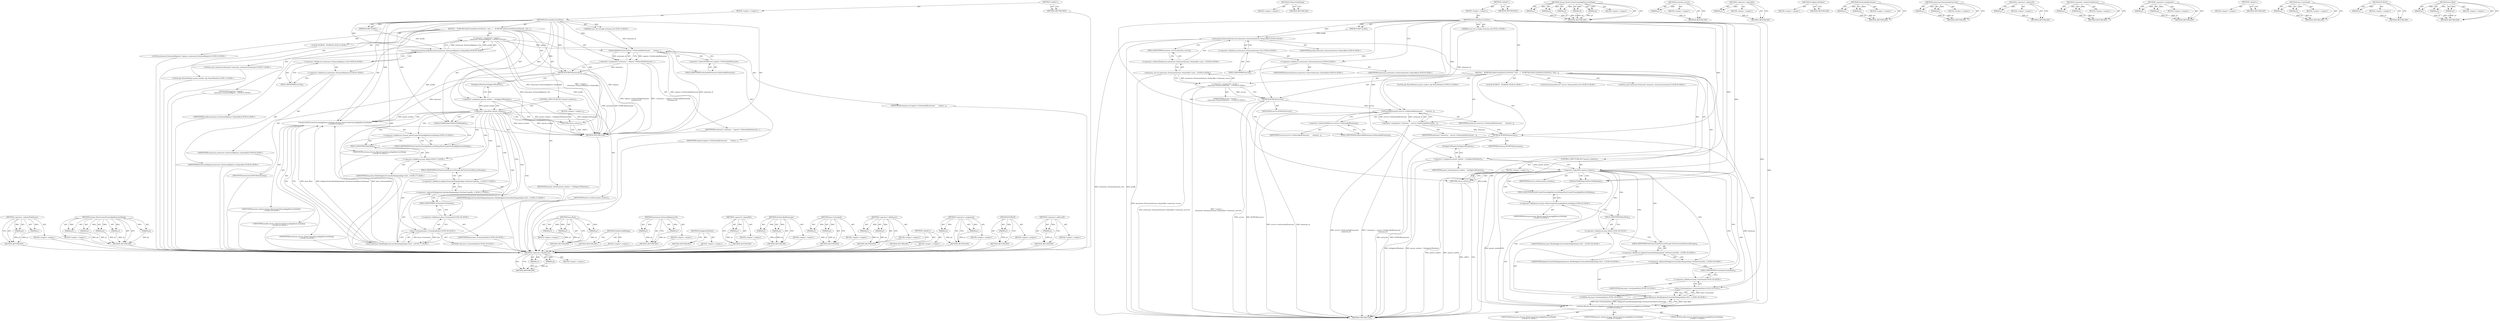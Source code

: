 digraph "&lt;operator&gt;.addressOf" {
vulnerable_118 [label=<(METHOD,&lt;operator&gt;.fieldAccess)>];
vulnerable_119 [label=<(PARAM,p1)>];
vulnerable_120 [label=<(PARAM,p2)>];
vulnerable_121 [label=<(BLOCK,&lt;empty&gt;,&lt;empty&gt;)>];
vulnerable_122 [label=<(METHOD_RETURN,ANY)>];
vulnerable_139 [label=<(METHOD,OnShowChildDialog)>];
vulnerable_140 [label=<(BLOCK,&lt;empty&gt;,&lt;empty&gt;)>];
vulnerable_141 [label=<(METHOD_RETURN,ANY)>];
vulnerable_6 [label=<(METHOD,&lt;global&gt;)<SUB>1</SUB>>];
vulnerable_7 [label=<(BLOCK,&lt;empty&gt;,&lt;empty&gt;)<SUB>1</SUB>>];
vulnerable_8 [label=<(METHOD,DoCreateShortcutsFlow)<SUB>1</SUB>>];
vulnerable_9 [label=<(PARAM,Profile* profile)<SUB>2</SUB>>];
vulnerable_10 [label="<(PARAM,const std::string&amp; extension_id)<SUB>3</SUB>>"];
vulnerable_11 [label=<(BLOCK,{
   DCHECK(CanDoCreateShortcutsFlow());
  Exte...,{
   DCHECK(CanDoCreateShortcutsFlow());
  Exte...)<SUB>3</SUB>>];
vulnerable_12 [label="<(LOCAL,DCHECK : DCHECK)<SUB>4</SUB>>"];
vulnerable_13 [label="<(LOCAL,ExtensionService* service: ExtensionService*)<SUB>5</SUB>>"];
vulnerable_14 [label="<(&lt;operator&gt;.assignment,* service =
      extensions::ExtensionSystem::...)<SUB>5</SUB>>"];
vulnerable_15 [label="<(IDENTIFIER,service,* service =
      extensions::ExtensionSystem::...)<SUB>5</SUB>>"];
vulnerable_16 [label="<(extension_service,extensions::ExtensionSystem::Get(profile)-&gt;exte...)<SUB>6</SUB>>"];
vulnerable_17 [label="<(&lt;operator&gt;.indirectFieldAccess,extensions::ExtensionSystem::Get(profile)-&gt;exte...)<SUB>6</SUB>>"];
vulnerable_18 [label="<(extensions.ExtensionSystem.Get,extensions::ExtensionSystem::Get(profile))<SUB>6</SUB>>"];
vulnerable_19 [label="<(&lt;operator&gt;.fieldAccess,extensions::ExtensionSystem::Get)<SUB>6</SUB>>"];
vulnerable_20 [label="<(&lt;operator&gt;.fieldAccess,extensions::ExtensionSystem)<SUB>6</SUB>>"];
vulnerable_21 [label="<(IDENTIFIER,extensions,extensions::ExtensionSystem::Get(profile))<SUB>6</SUB>>"];
vulnerable_22 [label="<(IDENTIFIER,ExtensionSystem,extensions::ExtensionSystem::Get(profile))<SUB>6</SUB>>"];
vulnerable_23 [label=<(FIELD_IDENTIFIER,Get,Get)<SUB>6</SUB>>];
vulnerable_24 [label="<(IDENTIFIER,profile,extensions::ExtensionSystem::Get(profile))<SUB>6</SUB>>"];
vulnerable_25 [label=<(FIELD_IDENTIFIER,extension_service,extension_service)<SUB>6</SUB>>];
vulnerable_26 [label=<(DCHECK,DCHECK(service))<SUB>7</SUB>>];
vulnerable_27 [label=<(IDENTIFIER,service,DCHECK(service))<SUB>7</SUB>>];
vulnerable_28 [label="<(LOCAL,const extensions.Extension* extension: extensions.Extension*)<SUB>8</SUB>>"];
vulnerable_29 [label=<(&lt;operator&gt;.assignment,* extension = service-&gt;GetInstalledExtension(
 ...)<SUB>8</SUB>>];
vulnerable_30 [label=<(IDENTIFIER,extension,* extension = service-&gt;GetInstalledExtension(
 ...)<SUB>8</SUB>>];
vulnerable_31 [label=<(GetInstalledExtension,service-&gt;GetInstalledExtension(
       extensio...)<SUB>8</SUB>>];
vulnerable_32 [label=<(&lt;operator&gt;.indirectFieldAccess,service-&gt;GetInstalledExtension)<SUB>8</SUB>>];
vulnerable_33 [label=<(IDENTIFIER,service,service-&gt;GetInstalledExtension(
       extensio...)<SUB>8</SUB>>];
vulnerable_34 [label=<(FIELD_IDENTIFIER,GetInstalledExtension,GetInstalledExtension)<SUB>8</SUB>>];
vulnerable_35 [label=<(IDENTIFIER,extension_id,service-&gt;GetInstalledExtension(
       extensio...)<SUB>9</SUB>>];
vulnerable_36 [label=<(DCHECK,DCHECK(extension))<SUB>10</SUB>>];
vulnerable_37 [label=<(IDENTIFIER,extension,DCHECK(extension))<SUB>10</SUB>>];
vulnerable_38 [label="<(LOCAL,gfx.NativeWindow parent_window: gfx.NativeWindow)<SUB>12</SUB>>"];
vulnerable_39 [label=<(&lt;operator&gt;.assignment,parent_window = GetAppListWindow())<SUB>12</SUB>>];
vulnerable_40 [label=<(IDENTIFIER,parent_window,parent_window = GetAppListWindow())<SUB>12</SUB>>];
vulnerable_41 [label=<(GetAppListWindow,GetAppListWindow())<SUB>12</SUB>>];
vulnerable_42 [label=<(CONTROL_STRUCTURE,IF,if (!parent_window))<SUB>13</SUB>>];
vulnerable_43 [label=<(&lt;operator&gt;.logicalNot,!parent_window)<SUB>13</SUB>>];
vulnerable_44 [label=<(IDENTIFIER,parent_window,!parent_window)<SUB>13</SUB>>];
vulnerable_45 [label=<(BLOCK,&lt;empty&gt;,&lt;empty&gt;)<SUB>14</SUB>>];
vulnerable_46 [label=<(RETURN,return;,return;)<SUB>14</SUB>>];
vulnerable_47 [label=<(OnShowChildDialog,OnShowChildDialog())<SUB>15</SUB>>];
vulnerable_48 [label="<(chrome.ShowCreateChromeAppShortcutsDialog,chrome::ShowCreateChromeAppShortcutsDialog(
   ...)<SUB>16</SUB>>"];
vulnerable_49 [label="<(&lt;operator&gt;.fieldAccess,chrome::ShowCreateChromeAppShortcutsDialog)<SUB>16</SUB>>"];
vulnerable_50 [label="<(IDENTIFIER,chrome,chrome::ShowCreateChromeAppShortcutsDialog(
   ...)<SUB>16</SUB>>"];
vulnerable_51 [label=<(FIELD_IDENTIFIER,ShowCreateChromeAppShortcutsDialog,ShowCreateChromeAppShortcutsDialog)<SUB>16</SUB>>];
vulnerable_52 [label="<(IDENTIFIER,parent_window,chrome::ShowCreateChromeAppShortcutsDialog(
   ...)<SUB>17</SUB>>"];
vulnerable_53 [label="<(IDENTIFIER,profile,chrome::ShowCreateChromeAppShortcutsDialog(
   ...)<SUB>17</SUB>>"];
vulnerable_54 [label="<(IDENTIFIER,extension,chrome::ShowCreateChromeAppShortcutsDialog(
   ...)<SUB>17</SUB>>"];
vulnerable_55 [label="<(base.Bind,base::Bind(&amp;AppListControllerDelegateImpl::OnCl...)<SUB>18</SUB>>"];
vulnerable_56 [label="<(&lt;operator&gt;.fieldAccess,base::Bind)<SUB>18</SUB>>"];
vulnerable_57 [label="<(IDENTIFIER,base,base::Bind(&amp;AppListControllerDelegateImpl::OnCl...)<SUB>18</SUB>>"];
vulnerable_58 [label=<(FIELD_IDENTIFIER,Bind,Bind)<SUB>18</SUB>>];
vulnerable_59 [label="<(&lt;operator&gt;.addressOf,&amp;AppListControllerDelegateImpl::OnCloseCreateSh...)<SUB>18</SUB>>"];
vulnerable_60 [label="<(&lt;operator&gt;.fieldAccess,AppListControllerDelegateImpl::OnCloseCreateSho...)<SUB>18</SUB>>"];
vulnerable_61 [label="<(IDENTIFIER,AppListControllerDelegateImpl,base::Bind(&amp;AppListControllerDelegateImpl::OnCl...)<SUB>18</SUB>>"];
vulnerable_62 [label=<(FIELD_IDENTIFIER,OnCloseCreateShortcutsPrompt,OnCloseCreateShortcutsPrompt)<SUB>18</SUB>>];
vulnerable_63 [label="<(base.Unretained,base::Unretained(this))<SUB>19</SUB>>"];
vulnerable_64 [label="<(&lt;operator&gt;.fieldAccess,base::Unretained)<SUB>19</SUB>>"];
vulnerable_65 [label="<(IDENTIFIER,base,base::Unretained(this))<SUB>19</SUB>>"];
vulnerable_66 [label=<(FIELD_IDENTIFIER,Unretained,Unretained)<SUB>19</SUB>>];
vulnerable_67 [label="<(LITERAL,this,base::Unretained(this))<SUB>19</SUB>>"];
vulnerable_68 [label=<(METHOD_RETURN,void)<SUB>1</SUB>>];
vulnerable_70 [label=<(METHOD_RETURN,ANY)<SUB>1</SUB>>];
vulnerable_142 [label=<(METHOD,chrome.ShowCreateChromeAppShortcutsDialog)>];
vulnerable_143 [label=<(PARAM,p1)>];
vulnerable_144 [label=<(PARAM,p2)>];
vulnerable_145 [label=<(PARAM,p3)>];
vulnerable_146 [label=<(PARAM,p4)>];
vulnerable_147 [label=<(PARAM,p5)>];
vulnerable_148 [label=<(BLOCK,&lt;empty&gt;,&lt;empty&gt;)>];
vulnerable_149 [label=<(METHOD_RETURN,ANY)>];
vulnerable_104 [label=<(METHOD,extension_service)>];
vulnerable_105 [label=<(PARAM,p1)>];
vulnerable_106 [label=<(BLOCK,&lt;empty&gt;,&lt;empty&gt;)>];
vulnerable_107 [label=<(METHOD_RETURN,ANY)>];
vulnerable_135 [label=<(METHOD,&lt;operator&gt;.logicalNot)>];
vulnerable_136 [label=<(PARAM,p1)>];
vulnerable_137 [label=<(BLOCK,&lt;empty&gt;,&lt;empty&gt;)>];
vulnerable_138 [label=<(METHOD_RETURN,ANY)>];
vulnerable_132 [label=<(METHOD,GetAppListWindow)>];
vulnerable_133 [label=<(BLOCK,&lt;empty&gt;,&lt;empty&gt;)>];
vulnerable_134 [label=<(METHOD_RETURN,ANY)>];
vulnerable_127 [label=<(METHOD,GetInstalledExtension)>];
vulnerable_128 [label=<(PARAM,p1)>];
vulnerable_129 [label=<(PARAM,p2)>];
vulnerable_130 [label=<(BLOCK,&lt;empty&gt;,&lt;empty&gt;)>];
vulnerable_131 [label=<(METHOD_RETURN,ANY)>];
vulnerable_113 [label=<(METHOD,extensions.ExtensionSystem.Get)>];
vulnerable_114 [label=<(PARAM,p1)>];
vulnerable_115 [label=<(PARAM,p2)>];
vulnerable_116 [label=<(BLOCK,&lt;empty&gt;,&lt;empty&gt;)>];
vulnerable_117 [label=<(METHOD_RETURN,ANY)>];
vulnerable_156 [label=<(METHOD,&lt;operator&gt;.addressOf)>];
vulnerable_157 [label=<(PARAM,p1)>];
vulnerable_158 [label=<(BLOCK,&lt;empty&gt;,&lt;empty&gt;)>];
vulnerable_159 [label=<(METHOD_RETURN,ANY)>];
vulnerable_108 [label=<(METHOD,&lt;operator&gt;.indirectFieldAccess)>];
vulnerable_109 [label=<(PARAM,p1)>];
vulnerable_110 [label=<(PARAM,p2)>];
vulnerable_111 [label=<(BLOCK,&lt;empty&gt;,&lt;empty&gt;)>];
vulnerable_112 [label=<(METHOD_RETURN,ANY)>];
vulnerable_99 [label=<(METHOD,&lt;operator&gt;.assignment)>];
vulnerable_100 [label=<(PARAM,p1)>];
vulnerable_101 [label=<(PARAM,p2)>];
vulnerable_102 [label=<(BLOCK,&lt;empty&gt;,&lt;empty&gt;)>];
vulnerable_103 [label=<(METHOD_RETURN,ANY)>];
vulnerable_93 [label=<(METHOD,&lt;global&gt;)<SUB>1</SUB>>];
vulnerable_94 [label=<(BLOCK,&lt;empty&gt;,&lt;empty&gt;)>];
vulnerable_95 [label=<(METHOD_RETURN,ANY)>];
vulnerable_160 [label=<(METHOD,base.Unretained)>];
vulnerable_161 [label=<(PARAM,p1)>];
vulnerable_162 [label=<(PARAM,p2)>];
vulnerable_163 [label=<(BLOCK,&lt;empty&gt;,&lt;empty&gt;)>];
vulnerable_164 [label=<(METHOD_RETURN,ANY)>];
vulnerable_123 [label=<(METHOD,DCHECK)>];
vulnerable_124 [label=<(PARAM,p1)>];
vulnerable_125 [label=<(BLOCK,&lt;empty&gt;,&lt;empty&gt;)>];
vulnerable_126 [label=<(METHOD_RETURN,ANY)>];
vulnerable_150 [label=<(METHOD,base.Bind)>];
vulnerable_151 [label=<(PARAM,p1)>];
vulnerable_152 [label=<(PARAM,p2)>];
vulnerable_153 [label=<(PARAM,p3)>];
vulnerable_154 [label=<(BLOCK,&lt;empty&gt;,&lt;empty&gt;)>];
vulnerable_155 [label=<(METHOD_RETURN,ANY)>];
fixed_114 [label=<(METHOD,&lt;operator&gt;.indirectFieldAccess)>];
fixed_115 [label=<(PARAM,p1)>];
fixed_116 [label=<(PARAM,p2)>];
fixed_117 [label=<(BLOCK,&lt;empty&gt;,&lt;empty&gt;)>];
fixed_118 [label=<(METHOD_RETURN,ANY)>];
fixed_133 [label=<(METHOD,chrome.ShowCreateChromeAppShortcutsDialog)>];
fixed_134 [label=<(PARAM,p1)>];
fixed_135 [label=<(PARAM,p2)>];
fixed_136 [label=<(PARAM,p3)>];
fixed_137 [label=<(PARAM,p4)>];
fixed_138 [label=<(PARAM,p5)>];
fixed_139 [label=<(BLOCK,&lt;empty&gt;,&lt;empty&gt;)>];
fixed_140 [label=<(METHOD_RETURN,ANY)>];
fixed_6 [label=<(METHOD,&lt;global&gt;)<SUB>1</SUB>>];
fixed_7 [label=<(BLOCK,&lt;empty&gt;,&lt;empty&gt;)<SUB>1</SUB>>];
fixed_8 [label=<(METHOD,DoCreateShortcutsFlow)<SUB>1</SUB>>];
fixed_9 [label=<(PARAM,Profile* profile)<SUB>2</SUB>>];
fixed_10 [label="<(PARAM,const std::string&amp; extension_id)<SUB>3</SUB>>"];
fixed_11 [label=<(BLOCK,{
   DCHECK(CanDoCreateShortcutsFlow());
  exte...,{
   DCHECK(CanDoCreateShortcutsFlow());
  exte...)<SUB>3</SUB>>];
fixed_12 [label="<(LOCAL,DCHECK : DCHECK)<SUB>4</SUB>>"];
fixed_13 [label="<(LOCAL,extensions.ExtensionRegistry* registry: extensions.ExtensionRegistry*)<SUB>5</SUB>>"];
fixed_14 [label="<(&lt;operator&gt;.assignment,* registry =
      extensions::ExtensionRegistr...)<SUB>5</SUB>>"];
fixed_15 [label="<(IDENTIFIER,registry,* registry =
      extensions::ExtensionRegistr...)<SUB>5</SUB>>"];
fixed_16 [label="<(extensions.ExtensionRegistry.Get,extensions::ExtensionRegistry::Get(profile))<SUB>6</SUB>>"];
fixed_17 [label="<(&lt;operator&gt;.fieldAccess,extensions::ExtensionRegistry::Get)<SUB>6</SUB>>"];
fixed_18 [label="<(&lt;operator&gt;.fieldAccess,extensions::ExtensionRegistry)<SUB>6</SUB>>"];
fixed_19 [label="<(IDENTIFIER,extensions,extensions::ExtensionRegistry::Get(profile))<SUB>6</SUB>>"];
fixed_20 [label="<(IDENTIFIER,ExtensionRegistry,extensions::ExtensionRegistry::Get(profile))<SUB>6</SUB>>"];
fixed_21 [label=<(FIELD_IDENTIFIER,Get,Get)<SUB>6</SUB>>];
fixed_22 [label="<(IDENTIFIER,profile,extensions::ExtensionRegistry::Get(profile))<SUB>6</SUB>>"];
fixed_23 [label="<(LOCAL,const extensions.Extension* extension: extensions.Extension*)<SUB>7</SUB>>"];
fixed_24 [label=<(&lt;operator&gt;.assignment,* extension = registry-&gt;GetInstalledExtension(
...)<SUB>7</SUB>>];
fixed_25 [label=<(IDENTIFIER,extension,* extension = registry-&gt;GetInstalledExtension(
...)<SUB>7</SUB>>];
fixed_26 [label=<(GetInstalledExtension,registry-&gt;GetInstalledExtension(
       extensi...)<SUB>7</SUB>>];
fixed_27 [label=<(&lt;operator&gt;.indirectFieldAccess,registry-&gt;GetInstalledExtension)<SUB>7</SUB>>];
fixed_28 [label=<(IDENTIFIER,registry,registry-&gt;GetInstalledExtension(
       extensi...)<SUB>7</SUB>>];
fixed_29 [label=<(FIELD_IDENTIFIER,GetInstalledExtension,GetInstalledExtension)<SUB>7</SUB>>];
fixed_30 [label=<(IDENTIFIER,extension_id,registry-&gt;GetInstalledExtension(
       extensi...)<SUB>8</SUB>>];
fixed_31 [label=<(DCHECK,DCHECK(extension))<SUB>9</SUB>>];
fixed_32 [label=<(IDENTIFIER,extension,DCHECK(extension))<SUB>9</SUB>>];
fixed_33 [label="<(LOCAL,gfx.NativeWindow parent_window: gfx.NativeWindow)<SUB>11</SUB>>"];
fixed_34 [label=<(&lt;operator&gt;.assignment,parent_window = GetAppListWindow())<SUB>11</SUB>>];
fixed_35 [label=<(IDENTIFIER,parent_window,parent_window = GetAppListWindow())<SUB>11</SUB>>];
fixed_36 [label=<(GetAppListWindow,GetAppListWindow())<SUB>11</SUB>>];
fixed_37 [label=<(CONTROL_STRUCTURE,IF,if (!parent_window))<SUB>12</SUB>>];
fixed_38 [label=<(&lt;operator&gt;.logicalNot,!parent_window)<SUB>12</SUB>>];
fixed_39 [label=<(IDENTIFIER,parent_window,!parent_window)<SUB>12</SUB>>];
fixed_40 [label=<(BLOCK,&lt;empty&gt;,&lt;empty&gt;)<SUB>13</SUB>>];
fixed_41 [label=<(RETURN,return;,return;)<SUB>13</SUB>>];
fixed_42 [label=<(OnShowChildDialog,OnShowChildDialog())<SUB>14</SUB>>];
fixed_43 [label="<(chrome.ShowCreateChromeAppShortcutsDialog,chrome::ShowCreateChromeAppShortcutsDialog(
   ...)<SUB>15</SUB>>"];
fixed_44 [label="<(&lt;operator&gt;.fieldAccess,chrome::ShowCreateChromeAppShortcutsDialog)<SUB>15</SUB>>"];
fixed_45 [label="<(IDENTIFIER,chrome,chrome::ShowCreateChromeAppShortcutsDialog(
   ...)<SUB>15</SUB>>"];
fixed_46 [label=<(FIELD_IDENTIFIER,ShowCreateChromeAppShortcutsDialog,ShowCreateChromeAppShortcutsDialog)<SUB>15</SUB>>];
fixed_47 [label="<(IDENTIFIER,parent_window,chrome::ShowCreateChromeAppShortcutsDialog(
   ...)<SUB>16</SUB>>"];
fixed_48 [label="<(IDENTIFIER,profile,chrome::ShowCreateChromeAppShortcutsDialog(
   ...)<SUB>16</SUB>>"];
fixed_49 [label="<(IDENTIFIER,extension,chrome::ShowCreateChromeAppShortcutsDialog(
   ...)<SUB>16</SUB>>"];
fixed_50 [label="<(base.Bind,base::Bind(&amp;AppListControllerDelegateImpl::OnCl...)<SUB>17</SUB>>"];
fixed_51 [label="<(&lt;operator&gt;.fieldAccess,base::Bind)<SUB>17</SUB>>"];
fixed_52 [label="<(IDENTIFIER,base,base::Bind(&amp;AppListControllerDelegateImpl::OnCl...)<SUB>17</SUB>>"];
fixed_53 [label=<(FIELD_IDENTIFIER,Bind,Bind)<SUB>17</SUB>>];
fixed_54 [label="<(&lt;operator&gt;.addressOf,&amp;AppListControllerDelegateImpl::OnCloseCreateSh...)<SUB>17</SUB>>"];
fixed_55 [label="<(&lt;operator&gt;.fieldAccess,AppListControllerDelegateImpl::OnCloseCreateSho...)<SUB>17</SUB>>"];
fixed_56 [label="<(IDENTIFIER,AppListControllerDelegateImpl,base::Bind(&amp;AppListControllerDelegateImpl::OnCl...)<SUB>17</SUB>>"];
fixed_57 [label=<(FIELD_IDENTIFIER,OnCloseCreateShortcutsPrompt,OnCloseCreateShortcutsPrompt)<SUB>17</SUB>>];
fixed_58 [label="<(base.Unretained,base::Unretained(this))<SUB>18</SUB>>"];
fixed_59 [label="<(&lt;operator&gt;.fieldAccess,base::Unretained)<SUB>18</SUB>>"];
fixed_60 [label="<(IDENTIFIER,base,base::Unretained(this))<SUB>18</SUB>>"];
fixed_61 [label=<(FIELD_IDENTIFIER,Unretained,Unretained)<SUB>18</SUB>>];
fixed_62 [label="<(LITERAL,this,base::Unretained(this))<SUB>18</SUB>>"];
fixed_63 [label=<(METHOD_RETURN,void)<SUB>1</SUB>>];
fixed_65 [label=<(METHOD_RETURN,ANY)<SUB>1</SUB>>];
fixed_141 [label=<(METHOD,base.Bind)>];
fixed_142 [label=<(PARAM,p1)>];
fixed_143 [label=<(PARAM,p2)>];
fixed_144 [label=<(PARAM,p3)>];
fixed_145 [label=<(BLOCK,&lt;empty&gt;,&lt;empty&gt;)>];
fixed_146 [label=<(METHOD_RETURN,ANY)>];
fixed_99 [label=<(METHOD,extensions.ExtensionRegistry.Get)>];
fixed_100 [label=<(PARAM,p1)>];
fixed_101 [label=<(PARAM,p2)>];
fixed_102 [label=<(BLOCK,&lt;empty&gt;,&lt;empty&gt;)>];
fixed_103 [label=<(METHOD_RETURN,ANY)>];
fixed_130 [label=<(METHOD,OnShowChildDialog)>];
fixed_131 [label=<(BLOCK,&lt;empty&gt;,&lt;empty&gt;)>];
fixed_132 [label=<(METHOD_RETURN,ANY)>];
fixed_126 [label=<(METHOD,&lt;operator&gt;.logicalNot)>];
fixed_127 [label=<(PARAM,p1)>];
fixed_128 [label=<(BLOCK,&lt;empty&gt;,&lt;empty&gt;)>];
fixed_129 [label=<(METHOD_RETURN,ANY)>];
fixed_123 [label=<(METHOD,GetAppListWindow)>];
fixed_124 [label=<(BLOCK,&lt;empty&gt;,&lt;empty&gt;)>];
fixed_125 [label=<(METHOD_RETURN,ANY)>];
fixed_109 [label=<(METHOD,GetInstalledExtension)>];
fixed_110 [label=<(PARAM,p1)>];
fixed_111 [label=<(PARAM,p2)>];
fixed_112 [label=<(BLOCK,&lt;empty&gt;,&lt;empty&gt;)>];
fixed_113 [label=<(METHOD_RETURN,ANY)>];
fixed_151 [label=<(METHOD,base.Unretained)>];
fixed_152 [label=<(PARAM,p1)>];
fixed_153 [label=<(PARAM,p2)>];
fixed_154 [label=<(BLOCK,&lt;empty&gt;,&lt;empty&gt;)>];
fixed_155 [label=<(METHOD_RETURN,ANY)>];
fixed_104 [label=<(METHOD,&lt;operator&gt;.fieldAccess)>];
fixed_105 [label=<(PARAM,p1)>];
fixed_106 [label=<(PARAM,p2)>];
fixed_107 [label=<(BLOCK,&lt;empty&gt;,&lt;empty&gt;)>];
fixed_108 [label=<(METHOD_RETURN,ANY)>];
fixed_94 [label=<(METHOD,&lt;operator&gt;.assignment)>];
fixed_95 [label=<(PARAM,p1)>];
fixed_96 [label=<(PARAM,p2)>];
fixed_97 [label=<(BLOCK,&lt;empty&gt;,&lt;empty&gt;)>];
fixed_98 [label=<(METHOD_RETURN,ANY)>];
fixed_88 [label=<(METHOD,&lt;global&gt;)<SUB>1</SUB>>];
fixed_89 [label=<(BLOCK,&lt;empty&gt;,&lt;empty&gt;)>];
fixed_90 [label=<(METHOD_RETURN,ANY)>];
fixed_119 [label=<(METHOD,DCHECK)>];
fixed_120 [label=<(PARAM,p1)>];
fixed_121 [label=<(BLOCK,&lt;empty&gt;,&lt;empty&gt;)>];
fixed_122 [label=<(METHOD_RETURN,ANY)>];
fixed_147 [label=<(METHOD,&lt;operator&gt;.addressOf)>];
fixed_148 [label=<(PARAM,p1)>];
fixed_149 [label=<(BLOCK,&lt;empty&gt;,&lt;empty&gt;)>];
fixed_150 [label=<(METHOD_RETURN,ANY)>];
vulnerable_118 -> vulnerable_119  [key=0, label="AST: "];
vulnerable_118 -> vulnerable_119  [key=1, label="DDG: "];
vulnerable_118 -> vulnerable_121  [key=0, label="AST: "];
vulnerable_118 -> vulnerable_120  [key=0, label="AST: "];
vulnerable_118 -> vulnerable_120  [key=1, label="DDG: "];
vulnerable_118 -> vulnerable_122  [key=0, label="AST: "];
vulnerable_118 -> vulnerable_122  [key=1, label="CFG: "];
vulnerable_119 -> vulnerable_122  [key=0, label="DDG: p1"];
vulnerable_120 -> vulnerable_122  [key=0, label="DDG: p2"];
vulnerable_139 -> vulnerable_140  [key=0, label="AST: "];
vulnerable_139 -> vulnerable_141  [key=0, label="AST: "];
vulnerable_139 -> vulnerable_141  [key=1, label="CFG: "];
vulnerable_6 -> vulnerable_7  [key=0, label="AST: "];
vulnerable_6 -> vulnerable_70  [key=0, label="AST: "];
vulnerable_6 -> vulnerable_70  [key=1, label="CFG: "];
vulnerable_7 -> vulnerable_8  [key=0, label="AST: "];
vulnerable_8 -> vulnerable_9  [key=0, label="AST: "];
vulnerable_8 -> vulnerable_9  [key=1, label="DDG: "];
vulnerable_8 -> vulnerable_10  [key=0, label="AST: "];
vulnerable_8 -> vulnerable_10  [key=1, label="DDG: "];
vulnerable_8 -> vulnerable_11  [key=0, label="AST: "];
vulnerable_8 -> vulnerable_68  [key=0, label="AST: "];
vulnerable_8 -> vulnerable_20  [key=0, label="CFG: "];
vulnerable_8 -> vulnerable_39  [key=0, label="DDG: "];
vulnerable_8 -> vulnerable_47  [key=0, label="DDG: "];
vulnerable_8 -> vulnerable_26  [key=0, label="DDG: "];
vulnerable_8 -> vulnerable_36  [key=0, label="DDG: "];
vulnerable_8 -> vulnerable_48  [key=0, label="DDG: "];
vulnerable_8 -> vulnerable_31  [key=0, label="DDG: "];
vulnerable_8 -> vulnerable_43  [key=0, label="DDG: "];
vulnerable_8 -> vulnerable_46  [key=0, label="DDG: "];
vulnerable_8 -> vulnerable_63  [key=0, label="DDG: "];
vulnerable_8 -> vulnerable_18  [key=0, label="DDG: "];
vulnerable_9 -> vulnerable_18  [key=0, label="DDG: profile"];
vulnerable_10 -> vulnerable_31  [key=0, label="DDG: extension_id"];
vulnerable_11 -> vulnerable_12  [key=0, label="AST: "];
vulnerable_11 -> vulnerable_13  [key=0, label="AST: "];
vulnerable_11 -> vulnerable_14  [key=0, label="AST: "];
vulnerable_11 -> vulnerable_26  [key=0, label="AST: "];
vulnerable_11 -> vulnerable_28  [key=0, label="AST: "];
vulnerable_11 -> vulnerable_29  [key=0, label="AST: "];
vulnerable_11 -> vulnerable_36  [key=0, label="AST: "];
vulnerable_11 -> vulnerable_38  [key=0, label="AST: "];
vulnerable_11 -> vulnerable_39  [key=0, label="AST: "];
vulnerable_11 -> vulnerable_42  [key=0, label="AST: "];
vulnerable_11 -> vulnerable_47  [key=0, label="AST: "];
vulnerable_11 -> vulnerable_48  [key=0, label="AST: "];
vulnerable_14 -> vulnerable_15  [key=0, label="AST: "];
vulnerable_14 -> vulnerable_16  [key=0, label="AST: "];
vulnerable_14 -> vulnerable_26  [key=0, label="CFG: "];
vulnerable_14 -> vulnerable_26  [key=1, label="DDG: service"];
vulnerable_14 -> vulnerable_68  [key=0, label="DDG: extensions::ExtensionSystem::Get(profile)-&gt;extension_service()"];
vulnerable_14 -> vulnerable_68  [key=1, label="DDG: * service =
      extensions::ExtensionSystem::Get(profile)-&gt;extension_service()"];
vulnerable_16 -> vulnerable_17  [key=0, label="AST: "];
vulnerable_16 -> vulnerable_14  [key=0, label="CFG: "];
vulnerable_16 -> vulnerable_14  [key=1, label="DDG: extensions::ExtensionSystem::Get(profile)-&gt;extension_service"];
vulnerable_16 -> vulnerable_68  [key=0, label="DDG: extensions::ExtensionSystem::Get(profile)-&gt;extension_service"];
vulnerable_17 -> vulnerable_18  [key=0, label="AST: "];
vulnerable_17 -> vulnerable_25  [key=0, label="AST: "];
vulnerable_17 -> vulnerable_16  [key=0, label="CFG: "];
vulnerable_18 -> vulnerable_19  [key=0, label="AST: "];
vulnerable_18 -> vulnerable_24  [key=0, label="AST: "];
vulnerable_18 -> vulnerable_25  [key=0, label="CFG: "];
vulnerable_18 -> vulnerable_68  [key=0, label="DDG: extensions::ExtensionSystem::Get"];
vulnerable_18 -> vulnerable_68  [key=1, label="DDG: profile"];
vulnerable_18 -> vulnerable_48  [key=0, label="DDG: profile"];
vulnerable_19 -> vulnerable_20  [key=0, label="AST: "];
vulnerable_19 -> vulnerable_23  [key=0, label="AST: "];
vulnerable_19 -> vulnerable_18  [key=0, label="CFG: "];
vulnerable_20 -> vulnerable_21  [key=0, label="AST: "];
vulnerable_20 -> vulnerable_22  [key=0, label="AST: "];
vulnerable_20 -> vulnerable_23  [key=0, label="CFG: "];
vulnerable_23 -> vulnerable_19  [key=0, label="CFG: "];
vulnerable_25 -> vulnerable_17  [key=0, label="CFG: "];
vulnerable_26 -> vulnerable_27  [key=0, label="AST: "];
vulnerable_26 -> vulnerable_34  [key=0, label="CFG: "];
vulnerable_26 -> vulnerable_68  [key=0, label="DDG: service"];
vulnerable_26 -> vulnerable_68  [key=1, label="DDG: DCHECK(service)"];
vulnerable_26 -> vulnerable_31  [key=0, label="DDG: service"];
vulnerable_29 -> vulnerable_30  [key=0, label="AST: "];
vulnerable_29 -> vulnerable_31  [key=0, label="AST: "];
vulnerable_29 -> vulnerable_36  [key=0, label="CFG: "];
vulnerable_29 -> vulnerable_36  [key=1, label="DDG: extension"];
vulnerable_29 -> vulnerable_68  [key=0, label="DDG: service-&gt;GetInstalledExtension(
       extension_id)"];
vulnerable_29 -> vulnerable_68  [key=1, label="DDG: * extension = service-&gt;GetInstalledExtension(
       extension_id)"];
vulnerable_31 -> vulnerable_32  [key=0, label="AST: "];
vulnerable_31 -> vulnerable_35  [key=0, label="AST: "];
vulnerable_31 -> vulnerable_29  [key=0, label="CFG: "];
vulnerable_31 -> vulnerable_29  [key=1, label="DDG: service-&gt;GetInstalledExtension"];
vulnerable_31 -> vulnerable_29  [key=2, label="DDG: extension_id"];
vulnerable_31 -> vulnerable_68  [key=0, label="DDG: service-&gt;GetInstalledExtension"];
vulnerable_31 -> vulnerable_68  [key=1, label="DDG: extension_id"];
vulnerable_32 -> vulnerable_33  [key=0, label="AST: "];
vulnerable_32 -> vulnerable_34  [key=0, label="AST: "];
vulnerable_32 -> vulnerable_31  [key=0, label="CFG: "];
vulnerable_34 -> vulnerable_32  [key=0, label="CFG: "];
vulnerable_36 -> vulnerable_37  [key=0, label="AST: "];
vulnerable_36 -> vulnerable_41  [key=0, label="CFG: "];
vulnerable_36 -> vulnerable_68  [key=0, label="DDG: extension"];
vulnerable_36 -> vulnerable_68  [key=1, label="DDG: DCHECK(extension)"];
vulnerable_36 -> vulnerable_48  [key=0, label="DDG: extension"];
vulnerable_39 -> vulnerable_40  [key=0, label="AST: "];
vulnerable_39 -> vulnerable_41  [key=0, label="AST: "];
vulnerable_39 -> vulnerable_43  [key=0, label="CFG: "];
vulnerable_39 -> vulnerable_43  [key=1, label="DDG: parent_window"];
vulnerable_39 -> vulnerable_68  [key=0, label="DDG: GetAppListWindow()"];
vulnerable_39 -> vulnerable_68  [key=1, label="DDG: parent_window = GetAppListWindow()"];
vulnerable_41 -> vulnerable_39  [key=0, label="CFG: "];
vulnerable_42 -> vulnerable_43  [key=0, label="AST: "];
vulnerable_42 -> vulnerable_45  [key=0, label="AST: "];
vulnerable_43 -> vulnerable_44  [key=0, label="AST: "];
vulnerable_43 -> vulnerable_46  [key=0, label="CFG: "];
vulnerable_43 -> vulnerable_46  [key=1, label="CDG: "];
vulnerable_43 -> vulnerable_47  [key=0, label="CFG: "];
vulnerable_43 -> vulnerable_47  [key=1, label="CDG: "];
vulnerable_43 -> vulnerable_68  [key=0, label="DDG: parent_window"];
vulnerable_43 -> vulnerable_68  [key=1, label="DDG: !parent_window"];
vulnerable_43 -> vulnerable_48  [key=0, label="DDG: parent_window"];
vulnerable_43 -> vulnerable_48  [key=1, label="CDG: "];
vulnerable_43 -> vulnerable_58  [key=0, label="CDG: "];
vulnerable_43 -> vulnerable_49  [key=0, label="CDG: "];
vulnerable_43 -> vulnerable_60  [key=0, label="CDG: "];
vulnerable_43 -> vulnerable_64  [key=0, label="CDG: "];
vulnerable_43 -> vulnerable_59  [key=0, label="CDG: "];
vulnerable_43 -> vulnerable_51  [key=0, label="CDG: "];
vulnerable_43 -> vulnerable_66  [key=0, label="CDG: "];
vulnerable_43 -> vulnerable_55  [key=0, label="CDG: "];
vulnerable_43 -> vulnerable_56  [key=0, label="CDG: "];
vulnerable_43 -> vulnerable_62  [key=0, label="CDG: "];
vulnerable_43 -> vulnerable_63  [key=0, label="CDG: "];
vulnerable_45 -> vulnerable_46  [key=0, label="AST: "];
vulnerable_46 -> vulnerable_68  [key=0, label="CFG: "];
vulnerable_46 -> vulnerable_68  [key=1, label="DDG: &lt;RET&gt;"];
vulnerable_47 -> vulnerable_51  [key=0, label="CFG: "];
vulnerable_48 -> vulnerable_49  [key=0, label="AST: "];
vulnerable_48 -> vulnerable_52  [key=0, label="AST: "];
vulnerable_48 -> vulnerable_53  [key=0, label="AST: "];
vulnerable_48 -> vulnerable_54  [key=0, label="AST: "];
vulnerable_48 -> vulnerable_55  [key=0, label="AST: "];
vulnerable_48 -> vulnerable_68  [key=0, label="CFG: "];
vulnerable_49 -> vulnerable_50  [key=0, label="AST: "];
vulnerable_49 -> vulnerable_51  [key=0, label="AST: "];
vulnerable_49 -> vulnerable_58  [key=0, label="CFG: "];
vulnerable_51 -> vulnerable_49  [key=0, label="CFG: "];
vulnerable_55 -> vulnerable_56  [key=0, label="AST: "];
vulnerable_55 -> vulnerable_59  [key=0, label="AST: "];
vulnerable_55 -> vulnerable_63  [key=0, label="AST: "];
vulnerable_55 -> vulnerable_48  [key=0, label="CFG: "];
vulnerable_55 -> vulnerable_48  [key=1, label="DDG: base::Bind"];
vulnerable_55 -> vulnerable_48  [key=2, label="DDG: &amp;AppListControllerDelegateImpl::OnCloseCreateShortcutsPrompt"];
vulnerable_55 -> vulnerable_48  [key=3, label="DDG: base::Unretained(this)"];
vulnerable_56 -> vulnerable_57  [key=0, label="AST: "];
vulnerable_56 -> vulnerable_58  [key=0, label="AST: "];
vulnerable_56 -> vulnerable_62  [key=0, label="CFG: "];
vulnerable_58 -> vulnerable_56  [key=0, label="CFG: "];
vulnerable_59 -> vulnerable_60  [key=0, label="AST: "];
vulnerable_59 -> vulnerable_66  [key=0, label="CFG: "];
vulnerable_60 -> vulnerable_61  [key=0, label="AST: "];
vulnerable_60 -> vulnerable_62  [key=0, label="AST: "];
vulnerable_60 -> vulnerable_59  [key=0, label="CFG: "];
vulnerable_62 -> vulnerable_60  [key=0, label="CFG: "];
vulnerable_63 -> vulnerable_64  [key=0, label="AST: "];
vulnerable_63 -> vulnerable_67  [key=0, label="AST: "];
vulnerable_63 -> vulnerable_55  [key=0, label="CFG: "];
vulnerable_63 -> vulnerable_55  [key=1, label="DDG: base::Unretained"];
vulnerable_63 -> vulnerable_55  [key=2, label="DDG: this"];
vulnerable_64 -> vulnerable_65  [key=0, label="AST: "];
vulnerable_64 -> vulnerable_66  [key=0, label="AST: "];
vulnerable_64 -> vulnerable_63  [key=0, label="CFG: "];
vulnerable_66 -> vulnerable_64  [key=0, label="CFG: "];
vulnerable_142 -> vulnerable_143  [key=0, label="AST: "];
vulnerable_142 -> vulnerable_143  [key=1, label="DDG: "];
vulnerable_142 -> vulnerable_148  [key=0, label="AST: "];
vulnerable_142 -> vulnerable_144  [key=0, label="AST: "];
vulnerable_142 -> vulnerable_144  [key=1, label="DDG: "];
vulnerable_142 -> vulnerable_149  [key=0, label="AST: "];
vulnerable_142 -> vulnerable_149  [key=1, label="CFG: "];
vulnerable_142 -> vulnerable_145  [key=0, label="AST: "];
vulnerable_142 -> vulnerable_145  [key=1, label="DDG: "];
vulnerable_142 -> vulnerable_146  [key=0, label="AST: "];
vulnerable_142 -> vulnerable_146  [key=1, label="DDG: "];
vulnerable_142 -> vulnerable_147  [key=0, label="AST: "];
vulnerable_142 -> vulnerable_147  [key=1, label="DDG: "];
vulnerable_143 -> vulnerable_149  [key=0, label="DDG: p1"];
vulnerable_144 -> vulnerable_149  [key=0, label="DDG: p2"];
vulnerable_145 -> vulnerable_149  [key=0, label="DDG: p3"];
vulnerable_146 -> vulnerable_149  [key=0, label="DDG: p4"];
vulnerable_147 -> vulnerable_149  [key=0, label="DDG: p5"];
vulnerable_104 -> vulnerable_105  [key=0, label="AST: "];
vulnerable_104 -> vulnerable_105  [key=1, label="DDG: "];
vulnerable_104 -> vulnerable_106  [key=0, label="AST: "];
vulnerable_104 -> vulnerable_107  [key=0, label="AST: "];
vulnerable_104 -> vulnerable_107  [key=1, label="CFG: "];
vulnerable_105 -> vulnerable_107  [key=0, label="DDG: p1"];
vulnerable_135 -> vulnerable_136  [key=0, label="AST: "];
vulnerable_135 -> vulnerable_136  [key=1, label="DDG: "];
vulnerable_135 -> vulnerable_137  [key=0, label="AST: "];
vulnerable_135 -> vulnerable_138  [key=0, label="AST: "];
vulnerable_135 -> vulnerable_138  [key=1, label="CFG: "];
vulnerable_136 -> vulnerable_138  [key=0, label="DDG: p1"];
vulnerable_132 -> vulnerable_133  [key=0, label="AST: "];
vulnerable_132 -> vulnerable_134  [key=0, label="AST: "];
vulnerable_132 -> vulnerable_134  [key=1, label="CFG: "];
vulnerable_127 -> vulnerable_128  [key=0, label="AST: "];
vulnerable_127 -> vulnerable_128  [key=1, label="DDG: "];
vulnerable_127 -> vulnerable_130  [key=0, label="AST: "];
vulnerable_127 -> vulnerable_129  [key=0, label="AST: "];
vulnerable_127 -> vulnerable_129  [key=1, label="DDG: "];
vulnerable_127 -> vulnerable_131  [key=0, label="AST: "];
vulnerable_127 -> vulnerable_131  [key=1, label="CFG: "];
vulnerable_128 -> vulnerable_131  [key=0, label="DDG: p1"];
vulnerable_129 -> vulnerable_131  [key=0, label="DDG: p2"];
vulnerable_113 -> vulnerable_114  [key=0, label="AST: "];
vulnerable_113 -> vulnerable_114  [key=1, label="DDG: "];
vulnerable_113 -> vulnerable_116  [key=0, label="AST: "];
vulnerable_113 -> vulnerable_115  [key=0, label="AST: "];
vulnerable_113 -> vulnerable_115  [key=1, label="DDG: "];
vulnerable_113 -> vulnerable_117  [key=0, label="AST: "];
vulnerable_113 -> vulnerable_117  [key=1, label="CFG: "];
vulnerable_114 -> vulnerable_117  [key=0, label="DDG: p1"];
vulnerable_115 -> vulnerable_117  [key=0, label="DDG: p2"];
vulnerable_156 -> vulnerable_157  [key=0, label="AST: "];
vulnerable_156 -> vulnerable_157  [key=1, label="DDG: "];
vulnerable_156 -> vulnerable_158  [key=0, label="AST: "];
vulnerable_156 -> vulnerable_159  [key=0, label="AST: "];
vulnerable_156 -> vulnerable_159  [key=1, label="CFG: "];
vulnerable_157 -> vulnerable_159  [key=0, label="DDG: p1"];
vulnerable_108 -> vulnerable_109  [key=0, label="AST: "];
vulnerable_108 -> vulnerable_109  [key=1, label="DDG: "];
vulnerable_108 -> vulnerable_111  [key=0, label="AST: "];
vulnerable_108 -> vulnerable_110  [key=0, label="AST: "];
vulnerable_108 -> vulnerable_110  [key=1, label="DDG: "];
vulnerable_108 -> vulnerable_112  [key=0, label="AST: "];
vulnerable_108 -> vulnerable_112  [key=1, label="CFG: "];
vulnerable_109 -> vulnerable_112  [key=0, label="DDG: p1"];
vulnerable_110 -> vulnerable_112  [key=0, label="DDG: p2"];
vulnerable_99 -> vulnerable_100  [key=0, label="AST: "];
vulnerable_99 -> vulnerable_100  [key=1, label="DDG: "];
vulnerable_99 -> vulnerable_102  [key=0, label="AST: "];
vulnerable_99 -> vulnerable_101  [key=0, label="AST: "];
vulnerable_99 -> vulnerable_101  [key=1, label="DDG: "];
vulnerable_99 -> vulnerable_103  [key=0, label="AST: "];
vulnerable_99 -> vulnerable_103  [key=1, label="CFG: "];
vulnerable_100 -> vulnerable_103  [key=0, label="DDG: p1"];
vulnerable_101 -> vulnerable_103  [key=0, label="DDG: p2"];
vulnerable_93 -> vulnerable_94  [key=0, label="AST: "];
vulnerable_93 -> vulnerable_95  [key=0, label="AST: "];
vulnerable_93 -> vulnerable_95  [key=1, label="CFG: "];
vulnerable_160 -> vulnerable_161  [key=0, label="AST: "];
vulnerable_160 -> vulnerable_161  [key=1, label="DDG: "];
vulnerable_160 -> vulnerable_163  [key=0, label="AST: "];
vulnerable_160 -> vulnerable_162  [key=0, label="AST: "];
vulnerable_160 -> vulnerable_162  [key=1, label="DDG: "];
vulnerable_160 -> vulnerable_164  [key=0, label="AST: "];
vulnerable_160 -> vulnerable_164  [key=1, label="CFG: "];
vulnerable_161 -> vulnerable_164  [key=0, label="DDG: p1"];
vulnerable_162 -> vulnerable_164  [key=0, label="DDG: p2"];
vulnerable_123 -> vulnerable_124  [key=0, label="AST: "];
vulnerable_123 -> vulnerable_124  [key=1, label="DDG: "];
vulnerable_123 -> vulnerable_125  [key=0, label="AST: "];
vulnerable_123 -> vulnerable_126  [key=0, label="AST: "];
vulnerable_123 -> vulnerable_126  [key=1, label="CFG: "];
vulnerable_124 -> vulnerable_126  [key=0, label="DDG: p1"];
vulnerable_150 -> vulnerable_151  [key=0, label="AST: "];
vulnerable_150 -> vulnerable_151  [key=1, label="DDG: "];
vulnerable_150 -> vulnerable_154  [key=0, label="AST: "];
vulnerable_150 -> vulnerable_152  [key=0, label="AST: "];
vulnerable_150 -> vulnerable_152  [key=1, label="DDG: "];
vulnerable_150 -> vulnerable_155  [key=0, label="AST: "];
vulnerable_150 -> vulnerable_155  [key=1, label="CFG: "];
vulnerable_150 -> vulnerable_153  [key=0, label="AST: "];
vulnerable_150 -> vulnerable_153  [key=1, label="DDG: "];
vulnerable_151 -> vulnerable_155  [key=0, label="DDG: p1"];
vulnerable_152 -> vulnerable_155  [key=0, label="DDG: p2"];
vulnerable_153 -> vulnerable_155  [key=0, label="DDG: p3"];
fixed_114 -> fixed_115  [key=0, label="AST: "];
fixed_114 -> fixed_115  [key=1, label="DDG: "];
fixed_114 -> fixed_117  [key=0, label="AST: "];
fixed_114 -> fixed_116  [key=0, label="AST: "];
fixed_114 -> fixed_116  [key=1, label="DDG: "];
fixed_114 -> fixed_118  [key=0, label="AST: "];
fixed_114 -> fixed_118  [key=1, label="CFG: "];
fixed_115 -> fixed_118  [key=0, label="DDG: p1"];
fixed_116 -> fixed_118  [key=0, label="DDG: p2"];
fixed_117 -> vulnerable_118  [key=0];
fixed_118 -> vulnerable_118  [key=0];
fixed_133 -> fixed_134  [key=0, label="AST: "];
fixed_133 -> fixed_134  [key=1, label="DDG: "];
fixed_133 -> fixed_139  [key=0, label="AST: "];
fixed_133 -> fixed_135  [key=0, label="AST: "];
fixed_133 -> fixed_135  [key=1, label="DDG: "];
fixed_133 -> fixed_140  [key=0, label="AST: "];
fixed_133 -> fixed_140  [key=1, label="CFG: "];
fixed_133 -> fixed_136  [key=0, label="AST: "];
fixed_133 -> fixed_136  [key=1, label="DDG: "];
fixed_133 -> fixed_137  [key=0, label="AST: "];
fixed_133 -> fixed_137  [key=1, label="DDG: "];
fixed_133 -> fixed_138  [key=0, label="AST: "];
fixed_133 -> fixed_138  [key=1, label="DDG: "];
fixed_134 -> fixed_140  [key=0, label="DDG: p1"];
fixed_135 -> fixed_140  [key=0, label="DDG: p2"];
fixed_136 -> fixed_140  [key=0, label="DDG: p3"];
fixed_137 -> fixed_140  [key=0, label="DDG: p4"];
fixed_138 -> fixed_140  [key=0, label="DDG: p5"];
fixed_139 -> vulnerable_118  [key=0];
fixed_140 -> vulnerable_118  [key=0];
fixed_6 -> fixed_7  [key=0, label="AST: "];
fixed_6 -> fixed_65  [key=0, label="AST: "];
fixed_6 -> fixed_65  [key=1, label="CFG: "];
fixed_7 -> fixed_8  [key=0, label="AST: "];
fixed_8 -> fixed_9  [key=0, label="AST: "];
fixed_8 -> fixed_9  [key=1, label="DDG: "];
fixed_8 -> fixed_10  [key=0, label="AST: "];
fixed_8 -> fixed_10  [key=1, label="DDG: "];
fixed_8 -> fixed_11  [key=0, label="AST: "];
fixed_8 -> fixed_63  [key=0, label="AST: "];
fixed_8 -> fixed_18  [key=0, label="CFG: "];
fixed_8 -> fixed_34  [key=0, label="DDG: "];
fixed_8 -> fixed_42  [key=0, label="DDG: "];
fixed_8 -> fixed_31  [key=0, label="DDG: "];
fixed_8 -> fixed_43  [key=0, label="DDG: "];
fixed_8 -> fixed_16  [key=0, label="DDG: "];
fixed_8 -> fixed_26  [key=0, label="DDG: "];
fixed_8 -> fixed_38  [key=0, label="DDG: "];
fixed_8 -> fixed_41  [key=0, label="DDG: "];
fixed_8 -> fixed_58  [key=0, label="DDG: "];
fixed_9 -> fixed_16  [key=0, label="DDG: profile"];
fixed_10 -> fixed_26  [key=0, label="DDG: extension_id"];
fixed_11 -> fixed_12  [key=0, label="AST: "];
fixed_11 -> fixed_13  [key=0, label="AST: "];
fixed_11 -> fixed_14  [key=0, label="AST: "];
fixed_11 -> fixed_23  [key=0, label="AST: "];
fixed_11 -> fixed_24  [key=0, label="AST: "];
fixed_11 -> fixed_31  [key=0, label="AST: "];
fixed_11 -> fixed_33  [key=0, label="AST: "];
fixed_11 -> fixed_34  [key=0, label="AST: "];
fixed_11 -> fixed_37  [key=0, label="AST: "];
fixed_11 -> fixed_42  [key=0, label="AST: "];
fixed_11 -> fixed_43  [key=0, label="AST: "];
fixed_12 -> vulnerable_118  [key=0];
fixed_13 -> vulnerable_118  [key=0];
fixed_14 -> fixed_15  [key=0, label="AST: "];
fixed_14 -> fixed_16  [key=0, label="AST: "];
fixed_14 -> fixed_29  [key=0, label="CFG: "];
fixed_14 -> fixed_63  [key=0, label="DDG: registry"];
fixed_14 -> fixed_63  [key=1, label="DDG: extensions::ExtensionRegistry::Get(profile)"];
fixed_14 -> fixed_63  [key=2, label="DDG: * registry =
      extensions::ExtensionRegistry::Get(profile)"];
fixed_14 -> fixed_26  [key=0, label="DDG: registry"];
fixed_15 -> vulnerable_118  [key=0];
fixed_16 -> fixed_17  [key=0, label="AST: "];
fixed_16 -> fixed_22  [key=0, label="AST: "];
fixed_16 -> fixed_14  [key=0, label="CFG: "];
fixed_16 -> fixed_14  [key=1, label="DDG: extensions::ExtensionRegistry::Get"];
fixed_16 -> fixed_14  [key=2, label="DDG: profile"];
fixed_16 -> fixed_63  [key=0, label="DDG: extensions::ExtensionRegistry::Get"];
fixed_16 -> fixed_63  [key=1, label="DDG: profile"];
fixed_16 -> fixed_43  [key=0, label="DDG: profile"];
fixed_17 -> fixed_18  [key=0, label="AST: "];
fixed_17 -> fixed_21  [key=0, label="AST: "];
fixed_17 -> fixed_16  [key=0, label="CFG: "];
fixed_18 -> fixed_19  [key=0, label="AST: "];
fixed_18 -> fixed_20  [key=0, label="AST: "];
fixed_18 -> fixed_21  [key=0, label="CFG: "];
fixed_19 -> vulnerable_118  [key=0];
fixed_20 -> vulnerable_118  [key=0];
fixed_21 -> fixed_17  [key=0, label="CFG: "];
fixed_22 -> vulnerable_118  [key=0];
fixed_23 -> vulnerable_118  [key=0];
fixed_24 -> fixed_25  [key=0, label="AST: "];
fixed_24 -> fixed_26  [key=0, label="AST: "];
fixed_24 -> fixed_31  [key=0, label="CFG: "];
fixed_24 -> fixed_31  [key=1, label="DDG: extension"];
fixed_24 -> fixed_63  [key=0, label="DDG: registry-&gt;GetInstalledExtension(
       extension_id)"];
fixed_24 -> fixed_63  [key=1, label="DDG: * extension = registry-&gt;GetInstalledExtension(
       extension_id)"];
fixed_25 -> vulnerable_118  [key=0];
fixed_26 -> fixed_27  [key=0, label="AST: "];
fixed_26 -> fixed_30  [key=0, label="AST: "];
fixed_26 -> fixed_24  [key=0, label="CFG: "];
fixed_26 -> fixed_24  [key=1, label="DDG: registry-&gt;GetInstalledExtension"];
fixed_26 -> fixed_24  [key=2, label="DDG: extension_id"];
fixed_26 -> fixed_63  [key=0, label="DDG: registry-&gt;GetInstalledExtension"];
fixed_26 -> fixed_63  [key=1, label="DDG: extension_id"];
fixed_27 -> fixed_28  [key=0, label="AST: "];
fixed_27 -> fixed_29  [key=0, label="AST: "];
fixed_27 -> fixed_26  [key=0, label="CFG: "];
fixed_28 -> vulnerable_118  [key=0];
fixed_29 -> fixed_27  [key=0, label="CFG: "];
fixed_30 -> vulnerable_118  [key=0];
fixed_31 -> fixed_32  [key=0, label="AST: "];
fixed_31 -> fixed_36  [key=0, label="CFG: "];
fixed_31 -> fixed_63  [key=0, label="DDG: extension"];
fixed_31 -> fixed_63  [key=1, label="DDG: DCHECK(extension)"];
fixed_31 -> fixed_43  [key=0, label="DDG: extension"];
fixed_32 -> vulnerable_118  [key=0];
fixed_33 -> vulnerable_118  [key=0];
fixed_34 -> fixed_35  [key=0, label="AST: "];
fixed_34 -> fixed_36  [key=0, label="AST: "];
fixed_34 -> fixed_38  [key=0, label="CFG: "];
fixed_34 -> fixed_38  [key=1, label="DDG: parent_window"];
fixed_34 -> fixed_63  [key=0, label="DDG: GetAppListWindow()"];
fixed_34 -> fixed_63  [key=1, label="DDG: parent_window = GetAppListWindow()"];
fixed_35 -> vulnerable_118  [key=0];
fixed_36 -> fixed_34  [key=0, label="CFG: "];
fixed_37 -> fixed_38  [key=0, label="AST: "];
fixed_37 -> fixed_40  [key=0, label="AST: "];
fixed_38 -> fixed_39  [key=0, label="AST: "];
fixed_38 -> fixed_41  [key=0, label="CFG: "];
fixed_38 -> fixed_41  [key=1, label="CDG: "];
fixed_38 -> fixed_42  [key=0, label="CFG: "];
fixed_38 -> fixed_42  [key=1, label="CDG: "];
fixed_38 -> fixed_63  [key=0, label="DDG: parent_window"];
fixed_38 -> fixed_63  [key=1, label="DDG: !parent_window"];
fixed_38 -> fixed_43  [key=0, label="DDG: parent_window"];
fixed_38 -> fixed_43  [key=1, label="CDG: "];
fixed_38 -> fixed_58  [key=0, label="CDG: "];
fixed_38 -> fixed_61  [key=0, label="CDG: "];
fixed_38 -> fixed_50  [key=0, label="CDG: "];
fixed_38 -> fixed_59  [key=0, label="CDG: "];
fixed_38 -> fixed_51  [key=0, label="CDG: "];
fixed_38 -> fixed_57  [key=0, label="CDG: "];
fixed_38 -> fixed_44  [key=0, label="CDG: "];
fixed_38 -> fixed_55  [key=0, label="CDG: "];
fixed_38 -> fixed_46  [key=0, label="CDG: "];
fixed_38 -> fixed_53  [key=0, label="CDG: "];
fixed_38 -> fixed_54  [key=0, label="CDG: "];
fixed_39 -> vulnerable_118  [key=0];
fixed_40 -> fixed_41  [key=0, label="AST: "];
fixed_41 -> fixed_63  [key=0, label="CFG: "];
fixed_41 -> fixed_63  [key=1, label="DDG: &lt;RET&gt;"];
fixed_42 -> fixed_46  [key=0, label="CFG: "];
fixed_43 -> fixed_44  [key=0, label="AST: "];
fixed_43 -> fixed_47  [key=0, label="AST: "];
fixed_43 -> fixed_48  [key=0, label="AST: "];
fixed_43 -> fixed_49  [key=0, label="AST: "];
fixed_43 -> fixed_50  [key=0, label="AST: "];
fixed_43 -> fixed_63  [key=0, label="CFG: "];
fixed_44 -> fixed_45  [key=0, label="AST: "];
fixed_44 -> fixed_46  [key=0, label="AST: "];
fixed_44 -> fixed_53  [key=0, label="CFG: "];
fixed_45 -> vulnerable_118  [key=0];
fixed_46 -> fixed_44  [key=0, label="CFG: "];
fixed_47 -> vulnerable_118  [key=0];
fixed_48 -> vulnerable_118  [key=0];
fixed_49 -> vulnerable_118  [key=0];
fixed_50 -> fixed_51  [key=0, label="AST: "];
fixed_50 -> fixed_54  [key=0, label="AST: "];
fixed_50 -> fixed_58  [key=0, label="AST: "];
fixed_50 -> fixed_43  [key=0, label="CFG: "];
fixed_50 -> fixed_43  [key=1, label="DDG: base::Bind"];
fixed_50 -> fixed_43  [key=2, label="DDG: &amp;AppListControllerDelegateImpl::OnCloseCreateShortcutsPrompt"];
fixed_50 -> fixed_43  [key=3, label="DDG: base::Unretained(this)"];
fixed_51 -> fixed_52  [key=0, label="AST: "];
fixed_51 -> fixed_53  [key=0, label="AST: "];
fixed_51 -> fixed_57  [key=0, label="CFG: "];
fixed_52 -> vulnerable_118  [key=0];
fixed_53 -> fixed_51  [key=0, label="CFG: "];
fixed_54 -> fixed_55  [key=0, label="AST: "];
fixed_54 -> fixed_61  [key=0, label="CFG: "];
fixed_55 -> fixed_56  [key=0, label="AST: "];
fixed_55 -> fixed_57  [key=0, label="AST: "];
fixed_55 -> fixed_54  [key=0, label="CFG: "];
fixed_56 -> vulnerable_118  [key=0];
fixed_57 -> fixed_55  [key=0, label="CFG: "];
fixed_58 -> fixed_59  [key=0, label="AST: "];
fixed_58 -> fixed_62  [key=0, label="AST: "];
fixed_58 -> fixed_50  [key=0, label="CFG: "];
fixed_58 -> fixed_50  [key=1, label="DDG: base::Unretained"];
fixed_58 -> fixed_50  [key=2, label="DDG: this"];
fixed_59 -> fixed_60  [key=0, label="AST: "];
fixed_59 -> fixed_61  [key=0, label="AST: "];
fixed_59 -> fixed_58  [key=0, label="CFG: "];
fixed_60 -> vulnerable_118  [key=0];
fixed_61 -> fixed_59  [key=0, label="CFG: "];
fixed_62 -> vulnerable_118  [key=0];
fixed_63 -> vulnerable_118  [key=0];
fixed_65 -> vulnerable_118  [key=0];
fixed_141 -> fixed_142  [key=0, label="AST: "];
fixed_141 -> fixed_142  [key=1, label="DDG: "];
fixed_141 -> fixed_145  [key=0, label="AST: "];
fixed_141 -> fixed_143  [key=0, label="AST: "];
fixed_141 -> fixed_143  [key=1, label="DDG: "];
fixed_141 -> fixed_146  [key=0, label="AST: "];
fixed_141 -> fixed_146  [key=1, label="CFG: "];
fixed_141 -> fixed_144  [key=0, label="AST: "];
fixed_141 -> fixed_144  [key=1, label="DDG: "];
fixed_142 -> fixed_146  [key=0, label="DDG: p1"];
fixed_143 -> fixed_146  [key=0, label="DDG: p2"];
fixed_144 -> fixed_146  [key=0, label="DDG: p3"];
fixed_145 -> vulnerable_118  [key=0];
fixed_146 -> vulnerable_118  [key=0];
fixed_99 -> fixed_100  [key=0, label="AST: "];
fixed_99 -> fixed_100  [key=1, label="DDG: "];
fixed_99 -> fixed_102  [key=0, label="AST: "];
fixed_99 -> fixed_101  [key=0, label="AST: "];
fixed_99 -> fixed_101  [key=1, label="DDG: "];
fixed_99 -> fixed_103  [key=0, label="AST: "];
fixed_99 -> fixed_103  [key=1, label="CFG: "];
fixed_100 -> fixed_103  [key=0, label="DDG: p1"];
fixed_101 -> fixed_103  [key=0, label="DDG: p2"];
fixed_102 -> vulnerable_118  [key=0];
fixed_103 -> vulnerable_118  [key=0];
fixed_130 -> fixed_131  [key=0, label="AST: "];
fixed_130 -> fixed_132  [key=0, label="AST: "];
fixed_130 -> fixed_132  [key=1, label="CFG: "];
fixed_131 -> vulnerable_118  [key=0];
fixed_132 -> vulnerable_118  [key=0];
fixed_126 -> fixed_127  [key=0, label="AST: "];
fixed_126 -> fixed_127  [key=1, label="DDG: "];
fixed_126 -> fixed_128  [key=0, label="AST: "];
fixed_126 -> fixed_129  [key=0, label="AST: "];
fixed_126 -> fixed_129  [key=1, label="CFG: "];
fixed_127 -> fixed_129  [key=0, label="DDG: p1"];
fixed_128 -> vulnerable_118  [key=0];
fixed_129 -> vulnerable_118  [key=0];
fixed_123 -> fixed_124  [key=0, label="AST: "];
fixed_123 -> fixed_125  [key=0, label="AST: "];
fixed_123 -> fixed_125  [key=1, label="CFG: "];
fixed_124 -> vulnerable_118  [key=0];
fixed_125 -> vulnerable_118  [key=0];
fixed_109 -> fixed_110  [key=0, label="AST: "];
fixed_109 -> fixed_110  [key=1, label="DDG: "];
fixed_109 -> fixed_112  [key=0, label="AST: "];
fixed_109 -> fixed_111  [key=0, label="AST: "];
fixed_109 -> fixed_111  [key=1, label="DDG: "];
fixed_109 -> fixed_113  [key=0, label="AST: "];
fixed_109 -> fixed_113  [key=1, label="CFG: "];
fixed_110 -> fixed_113  [key=0, label="DDG: p1"];
fixed_111 -> fixed_113  [key=0, label="DDG: p2"];
fixed_112 -> vulnerable_118  [key=0];
fixed_113 -> vulnerable_118  [key=0];
fixed_151 -> fixed_152  [key=0, label="AST: "];
fixed_151 -> fixed_152  [key=1, label="DDG: "];
fixed_151 -> fixed_154  [key=0, label="AST: "];
fixed_151 -> fixed_153  [key=0, label="AST: "];
fixed_151 -> fixed_153  [key=1, label="DDG: "];
fixed_151 -> fixed_155  [key=0, label="AST: "];
fixed_151 -> fixed_155  [key=1, label="CFG: "];
fixed_152 -> fixed_155  [key=0, label="DDG: p1"];
fixed_153 -> fixed_155  [key=0, label="DDG: p2"];
fixed_154 -> vulnerable_118  [key=0];
fixed_155 -> vulnerable_118  [key=0];
fixed_104 -> fixed_105  [key=0, label="AST: "];
fixed_104 -> fixed_105  [key=1, label="DDG: "];
fixed_104 -> fixed_107  [key=0, label="AST: "];
fixed_104 -> fixed_106  [key=0, label="AST: "];
fixed_104 -> fixed_106  [key=1, label="DDG: "];
fixed_104 -> fixed_108  [key=0, label="AST: "];
fixed_104 -> fixed_108  [key=1, label="CFG: "];
fixed_105 -> fixed_108  [key=0, label="DDG: p1"];
fixed_106 -> fixed_108  [key=0, label="DDG: p2"];
fixed_107 -> vulnerable_118  [key=0];
fixed_108 -> vulnerable_118  [key=0];
fixed_94 -> fixed_95  [key=0, label="AST: "];
fixed_94 -> fixed_95  [key=1, label="DDG: "];
fixed_94 -> fixed_97  [key=0, label="AST: "];
fixed_94 -> fixed_96  [key=0, label="AST: "];
fixed_94 -> fixed_96  [key=1, label="DDG: "];
fixed_94 -> fixed_98  [key=0, label="AST: "];
fixed_94 -> fixed_98  [key=1, label="CFG: "];
fixed_95 -> fixed_98  [key=0, label="DDG: p1"];
fixed_96 -> fixed_98  [key=0, label="DDG: p2"];
fixed_97 -> vulnerable_118  [key=0];
fixed_98 -> vulnerable_118  [key=0];
fixed_88 -> fixed_89  [key=0, label="AST: "];
fixed_88 -> fixed_90  [key=0, label="AST: "];
fixed_88 -> fixed_90  [key=1, label="CFG: "];
fixed_89 -> vulnerable_118  [key=0];
fixed_90 -> vulnerable_118  [key=0];
fixed_119 -> fixed_120  [key=0, label="AST: "];
fixed_119 -> fixed_120  [key=1, label="DDG: "];
fixed_119 -> fixed_121  [key=0, label="AST: "];
fixed_119 -> fixed_122  [key=0, label="AST: "];
fixed_119 -> fixed_122  [key=1, label="CFG: "];
fixed_120 -> fixed_122  [key=0, label="DDG: p1"];
fixed_121 -> vulnerable_118  [key=0];
fixed_122 -> vulnerable_118  [key=0];
fixed_147 -> fixed_148  [key=0, label="AST: "];
fixed_147 -> fixed_148  [key=1, label="DDG: "];
fixed_147 -> fixed_149  [key=0, label="AST: "];
fixed_147 -> fixed_150  [key=0, label="AST: "];
fixed_147 -> fixed_150  [key=1, label="CFG: "];
fixed_148 -> fixed_150  [key=0, label="DDG: p1"];
fixed_149 -> vulnerable_118  [key=0];
fixed_150 -> vulnerable_118  [key=0];
}
